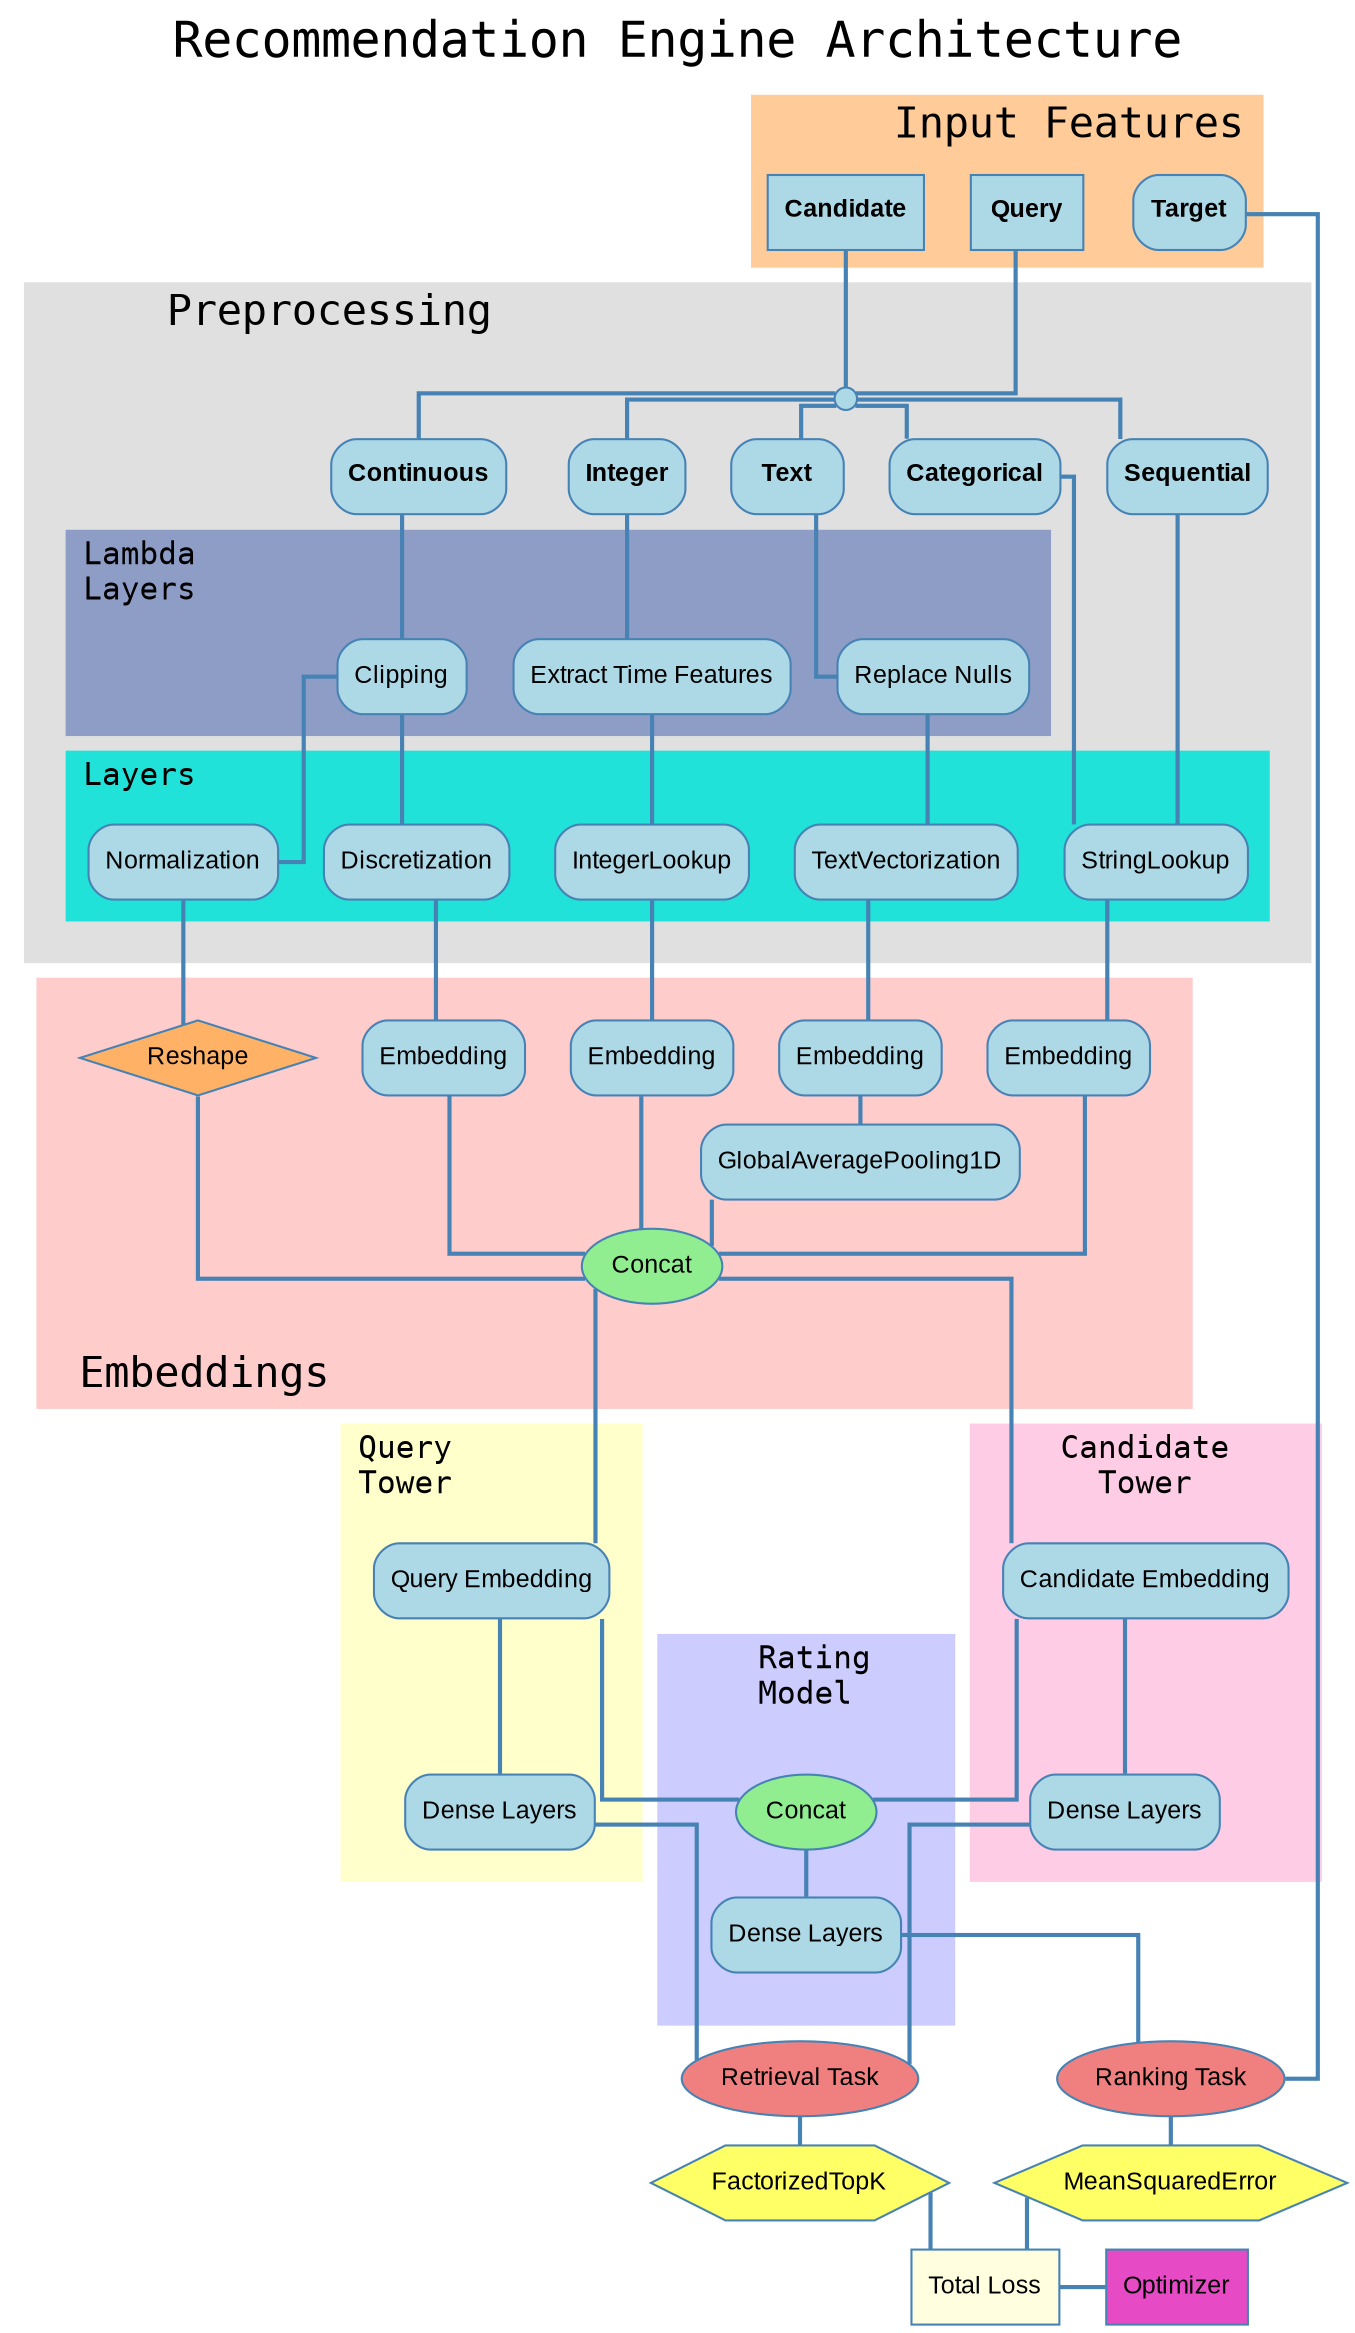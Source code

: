 digraph G {
    rankdir=TB;
    splines=ortho;
    nodesep=0.3; // Increases space between nodes
    ranksep=0.2; // Increases space between levels
    label="Recommendation Engine Architecture";
    labelloc="t";
    fontsize=24;
    fontname="Consolas";

    // Global Node style
    node [shape=box style="rounded,filled" color="#4682B4" fillcolor="#ADD8E6" fontname="Arial" fontsize=12];

    // Input Features Cluster
    subgraph cluster_input {
        label="     Input Features";
        style=filled;
        color="#FFCC99";
        fontname="Consolas";
        fontsize=20;
        labeljust="l";
        node [style="rounded,filled", fillcolor="#ADD8E6", color="#4682B4"];

        // Nodes
        query_features [
            label=<<b>Query</b>>
            shape=box style=filled
        ];

        candidate_features [
            label=<<b>Candidate</b>>
            shape=box style=filled
        ];

        score [label=<<b>Target</b>>];

    }

    // Preprocessing Cluster
    subgraph cluster_preprocessing {
        label="     Preprocessing";
        margin=20;
        style=filled;
        color="#E0E0E0";
        fontname="Consolas";
        fontsize=20;
        labeljust="l";
        node [style="rounded,filled", fillcolor="#ADD8E6", color="#4682B4"];

        nexo [shape="point";width=0.15]

        {
            rank=same;
            int_input [label=<<b>Integer</b>>]
            text_input [label=<<b>Text</b>>]
            cont_input [label=<<b>Continuous</b>>]
            str_input [label=<<b>Categorical</b>>]
            seq_input [label=<<b>Sequential</b>>]
        }

        subgraph cluster_lambda {
            label="Lambda\nLayers";
            margin=10;
            style=filled;
            color="#8e9dc5";
            fontname="Consolas";
            fontsize=15;
            labeljust="l";

            lambda_time [label="Extract Time Features"]
            lambda_null [label="Replace Nulls"]
            lambda_clip [label="Clipping"]
            blank_space_0 [style="invis"]
        }

        subgraph cluster_layers {
            label="Layers ";
            margin=10;
            style=filled;
            color="#20e2d8";
            fontname="Consolas";
            fontsize=15;
            labeljust="l";

            str [label="StringLookup"]
            int [label="IntegerLookup"]
            text [label="TextVectorization"]
            disc [label="Discretization"]
            norm [label="Normalization"]

        }
    }
    // Embedding Layer Cluster
    subgraph cluster_embeddings {
        label=" Embeddings";
        margin=20;
        style=filled;
        color="#FFCCCC";
        fontname="Consolas";
        fontsize=20;
        labeljust="l";
        labelloc="b"

        node [style="rounded,filled", fillcolor="#ADD8E6", color="#4682B4"];

        {
            rank=same;
            str_embedding [label="Embedding"];
            int_embedding [label="Embedding"];
            text_embedding [label="Embedding"];
            disc_embedding [label="Embedding"];
            norm_reshape [label="Reshape" shape=diamond style="filled" fillcolor="#FFB266"];
        }


        text_average_pooling [label="GlobalAveragePooling1D"];

        embeddings_concat [label="Concat" shape=ellipse style="filled" fillcolor="#90EE90"];
        { rank=same; str_embedding }
    }

    // Query Tower Cluster
    subgraph cluster_query_tower {
        label="Query\nTower";
        margin=15;
        style=filled;
        color="#FFFFCC";
        fontname="Consolas";
        fontsize=15;
        labeljust="l";
        node [style="rounded,filled", fillcolor="#ADD8E6", color="#4682B4"];

        query_embedding [label="Query Embedding"];
        query_output [label="Dense Layers"];
    }

    // candidate Tower Cluster
    subgraph cluster_candidate_tower {
        label="Candidate\nTower";
        margin=15;
        style=filled;
        color="#FFCCE5";
        fontname="Consolas";
        fontsize=15;
        labeljust="c";
        node [style="rounded,filled", fillcolor="#ADD8E6", color="#4682B4"];

        candidate_embedding [label="Candidate Embedding"];
        candidate_output [label="Dense Layers"];
    }

    // Rating Model Cluster
    subgraph cluster_rating_tower {
        label=" Rating\nModel";
        margin=25;
        labeljust="l";
        style=filled;
        color="#CCCCFF";
        fontname="Consolas";
        fontsize=15;
        labeljust="c";
        node [style="rounded,filled", fillcolor="#ADD8E6", color="#4682B4"];

        concat [label="Concat" shape=ellipse style="filled" fillcolor="#90EE90"];
        rating_layer [label="Dense Layers"];
    }

    retrieval_task [label="Retrieval Task" shape=ellipse style="filled" fillcolor="#F08080"];
    rating_task [label="Ranking Task" shape=ellipse style="filled" fillcolor="#F08080"];

    retrieval_loss [label="FactorizedTopK" shape=hexagon style="filled" fillcolor="#FFFF66"];
    rating_loss [label="MeanSquaredError" shape=hexagon style="filled" fillcolor="#FFFF66"];

    total_loss [label="Total Loss" shape=box style="filled" fillcolor="#FFFFE0"];
    optimizer [label="Optimizer" shape=box style="filled" fillcolor="#e74ac5ff"];

    // Define Ranks
    { rank=same; retrieval_task; rating_task }
    { rank=same; total_loss; optimizer }

    // Edges
    edge [color="#4682B4" penwidth=2 fontname="Arial" fontsize=12 arrowhead=None];

    {query_features;candidate_features} -> nexo;

    nexo -> {str_input;text_input;int_input;cont_input;seq_input}

    int_input -> lambda_time;
    cont_input -> lambda_clip;
    {str_input;seq_input} -> str;
    lambda_time -> int;
    text_input -> lambda_null;
    lambda_null -> text;
    lambda_clip -> {norm;disc};

    str -> str_embedding;
    int -> int_embedding;
    text -> text_embedding;
    disc -> disc_embedding;
    norm -> norm_reshape;

    text_embedding -> text_average_pooling;

    {str_embedding;int_embedding;disc_embedding;norm_reshape;text_average_pooling} -> embeddings_concat [arrowhead=none];

    embeddings_concat -> query_embedding;
    embeddings_concat -> candidate_embedding;

    query_embedding -> query_output;
    candidate_embedding -> candidate_output;
    {query_embedding;candidate_embedding} -> concat;

    concat -> rating_layer;

    {query_output;candidate_output} -> retrieval_task;
    {rating_layer;score} -> rating_task;
    {retrieval_loss;rating_loss} -> total_loss;
    retrieval_task -> retrieval_loss;
    rating_task -> rating_loss;

    total_loss -> optimizer;
}